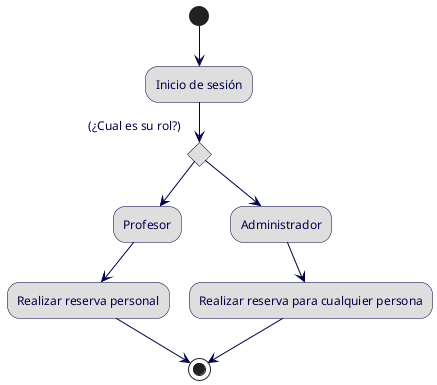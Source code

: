 ' Un usuario con rol administrador puede realizar reservas de salas para cualquier docente, 
' un usuario con rol docente puede realizar reservas unicamente para si mismo.
@startuml req2
skinparam {
    ArrowColor 010047
    BorderColor 010047
    ActivityBackgroundColor dedede
    ActivityBorderColor 010047
    ActivityFontColor 010047
    ActivityFontSize 12
    ArrowFontColor 010047
    ArrowFontSize 12
}

(*) --> "Inicio de sesión"

if (¿Cual es su rol?) then 
  --> "Profesor"
  --> "Realizar reserva personal"
  --> (*)
else 
  --> "Administrador"
  --> "Realizar reserva para cualquier persona"
  --> (*)
endif

@enduml
